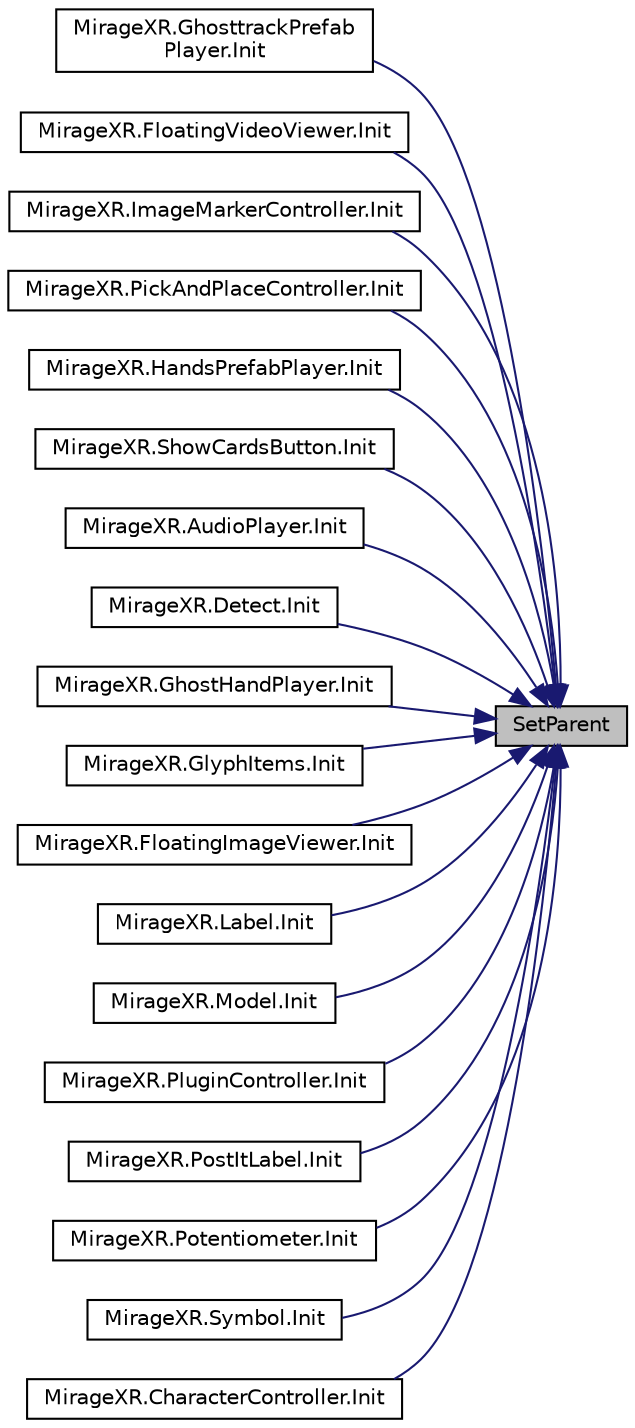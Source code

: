 digraph "SetParent"
{
 // INTERACTIVE_SVG=YES
 // LATEX_PDF_SIZE
  edge [fontname="Helvetica",fontsize="10",labelfontname="Helvetica",labelfontsize="10"];
  node [fontname="Helvetica",fontsize="10",shape=record];
  rankdir="RL";
  Node1 [label="SetParent",height=0.2,width=0.4,color="black", fillcolor="grey75", style="filled", fontcolor="black",tooltip="Set prefab parent."];
  Node1 -> Node2 [dir="back",color="midnightblue",fontsize="10",style="solid",fontname="Helvetica"];
  Node2 [label="MirageXR.GhosttrackPrefab\lPlayer.Init",height=0.2,width=0.4,color="black", fillcolor="white", style="filled",URL="$class_mirage_x_r_1_1_ghosttrack_prefab_player.html#a9ec1aa4b9ce92d3f8dd9a065cbf47984",tooltip="All the prefabs has to implement an initialization method."];
  Node1 -> Node3 [dir="back",color="midnightblue",fontsize="10",style="solid",fontname="Helvetica"];
  Node3 [label="MirageXR.FloatingVideoViewer.Init",height=0.2,width=0.4,color="black", fillcolor="white", style="filled",URL="$class_mirage_x_r_1_1_floating_video_viewer.html#a9ec1aa4b9ce92d3f8dd9a065cbf47984",tooltip="Initialization method."];
  Node1 -> Node4 [dir="back",color="midnightblue",fontsize="10",style="solid",fontname="Helvetica"];
  Node4 [label="MirageXR.ImageMarkerController.Init",height=0.2,width=0.4,color="black", fillcolor="white", style="filled",URL="$class_mirage_x_r_1_1_image_marker_controller.html#a44ae7d2fe6b2eaf06090bf60cd450de8",tooltip="All the prefabs has to implement an initialization method."];
  Node1 -> Node5 [dir="back",color="midnightblue",fontsize="10",style="solid",fontname="Helvetica"];
  Node5 [label="MirageXR.PickAndPlaceController.Init",height=0.2,width=0.4,color="black", fillcolor="white", style="filled",URL="$class_mirage_x_r_1_1_pick_and_place_controller.html#a44ae7d2fe6b2eaf06090bf60cd450de8",tooltip="All the prefabs has to implement an initialization method."];
  Node1 -> Node6 [dir="back",color="midnightblue",fontsize="10",style="solid",fontname="Helvetica"];
  Node6 [label="MirageXR.HandsPrefabPlayer.Init",height=0.2,width=0.4,color="black", fillcolor="white", style="filled",URL="$class_mirage_x_r_1_1_hands_prefab_player.html#a44ae7d2fe6b2eaf06090bf60cd450de8",tooltip="All the prefabs has to implement an initialization method."];
  Node1 -> Node7 [dir="back",color="midnightblue",fontsize="10",style="solid",fontname="Helvetica"];
  Node7 [label="MirageXR.ShowCardsButton.Init",height=0.2,width=0.4,color="black", fillcolor="white", style="filled",URL="$class_mirage_x_r_1_1_show_cards_button.html#a44ae7d2fe6b2eaf06090bf60cd450de8",tooltip="All the prefabs has to implement an initialization method."];
  Node1 -> Node8 [dir="back",color="midnightblue",fontsize="10",style="solid",fontname="Helvetica"];
  Node8 [label="MirageXR.AudioPlayer.Init",height=0.2,width=0.4,color="black", fillcolor="white", style="filled",URL="$class_mirage_x_r_1_1_audio_player.html#a44ae7d2fe6b2eaf06090bf60cd450de8",tooltip="Initialization method."];
  Node1 -> Node9 [dir="back",color="midnightblue",fontsize="10",style="solid",fontname="Helvetica"];
  Node9 [label="MirageXR.Detect.Init",height=0.2,width=0.4,color="black", fillcolor="white", style="filled",URL="$class_mirage_x_r_1_1_detect.html#a44ae7d2fe6b2eaf06090bf60cd450de8",tooltip="Initialization method."];
  Node1 -> Node10 [dir="back",color="midnightblue",fontsize="10",style="solid",fontname="Helvetica"];
  Node10 [label="MirageXR.GhostHandPlayer.Init",height=0.2,width=0.4,color="black", fillcolor="white", style="filled",URL="$class_mirage_x_r_1_1_ghost_hand_player.html#a44ae7d2fe6b2eaf06090bf60cd450de8",tooltip="All the prefabs has to implement an initialization method."];
  Node1 -> Node11 [dir="back",color="midnightblue",fontsize="10",style="solid",fontname="Helvetica"];
  Node11 [label="MirageXR.GlyphItems.Init",height=0.2,width=0.4,color="black", fillcolor="white", style="filled",URL="$class_mirage_x_r_1_1_glyph_items.html#a44ae7d2fe6b2eaf06090bf60cd450de8",tooltip="All the prefabs has to implement an initialization method."];
  Node1 -> Node12 [dir="back",color="midnightblue",fontsize="10",style="solid",fontname="Helvetica"];
  Node12 [label="MirageXR.FloatingImageViewer.Init",height=0.2,width=0.4,color="black", fillcolor="white", style="filled",URL="$class_mirage_x_r_1_1_floating_image_viewer.html#a44ae7d2fe6b2eaf06090bf60cd450de8",tooltip="Initialization method."];
  Node1 -> Node13 [dir="back",color="midnightblue",fontsize="10",style="solid",fontname="Helvetica"];
  Node13 [label="MirageXR.Label.Init",height=0.2,width=0.4,color="black", fillcolor="white", style="filled",URL="$class_mirage_x_r_1_1_label.html#a44ae7d2fe6b2eaf06090bf60cd450de8",tooltip="Initialization method."];
  Node1 -> Node14 [dir="back",color="midnightblue",fontsize="10",style="solid",fontname="Helvetica"];
  Node14 [label="MirageXR.Model.Init",height=0.2,width=0.4,color="black", fillcolor="white", style="filled",URL="$class_mirage_x_r_1_1_model.html#a44ae7d2fe6b2eaf06090bf60cd450de8",tooltip="Initialization method."];
  Node1 -> Node15 [dir="back",color="midnightblue",fontsize="10",style="solid",fontname="Helvetica"];
  Node15 [label="MirageXR.PluginController.Init",height=0.2,width=0.4,color="black", fillcolor="white", style="filled",URL="$class_mirage_x_r_1_1_plugin_controller.html#a44ae7d2fe6b2eaf06090bf60cd450de8",tooltip="All the prefabs has to implement an initialization method."];
  Node1 -> Node16 [dir="back",color="midnightblue",fontsize="10",style="solid",fontname="Helvetica"];
  Node16 [label="MirageXR.PostItLabel.Init",height=0.2,width=0.4,color="black", fillcolor="white", style="filled",URL="$class_mirage_x_r_1_1_post_it_label.html#a44ae7d2fe6b2eaf06090bf60cd450de8",tooltip="Initialization method."];
  Node1 -> Node17 [dir="back",color="midnightblue",fontsize="10",style="solid",fontname="Helvetica"];
  Node17 [label="MirageXR.Potentiometer.Init",height=0.2,width=0.4,color="black", fillcolor="white", style="filled",URL="$class_mirage_x_r_1_1_potentiometer.html#a44ae7d2fe6b2eaf06090bf60cd450de8",tooltip="All the prefabs has to implement an initialization method."];
  Node1 -> Node18 [dir="back",color="midnightblue",fontsize="10",style="solid",fontname="Helvetica"];
  Node18 [label="MirageXR.Symbol.Init",height=0.2,width=0.4,color="black", fillcolor="white", style="filled",URL="$class_mirage_x_r_1_1_symbol.html#a44ae7d2fe6b2eaf06090bf60cd450de8",tooltip="Initialization method."];
  Node1 -> Node19 [dir="back",color="midnightblue",fontsize="10",style="solid",fontname="Helvetica"];
  Node19 [label="MirageXR.CharacterController.Init",height=0.2,width=0.4,color="black", fillcolor="white", style="filled",URL="$class_mirage_x_r_1_1_character_controller.html#a44ae7d2fe6b2eaf06090bf60cd450de8",tooltip="All the prefabs has to implement an initialization method."];
}

